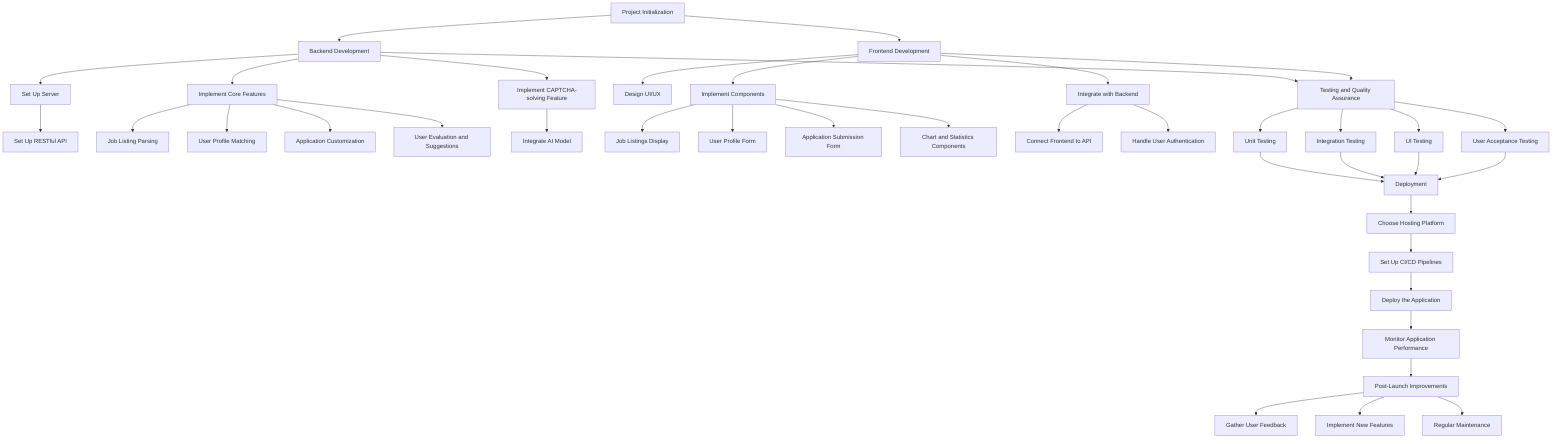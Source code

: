 flowchart TD
    A[Project Initialization] --> B[Backend Development]
    A --> C[Frontend Development]
    
    B --> D[Set Up Server]
    B --> E[Implement Core Features]
    B --> F[Implement CAPTCHA-solving Feature]
    C --> G[Design UI/UX]
    C --> H[Implement Components]
    C --> I[Integrate with Backend]
    D --> J[Set Up RESTful API]
    E --> K[Job Listing Parsing]
    E --> L[User Profile Matching]
    E --> M[Application Customization]
    E --> N[User Evaluation and Suggestions]
    F --> O[Integrate AI Model]
    H --> P[Job Listings Display]
    H --> Q[User Profile Form]
    H --> R[Application Submission Form]
    H --> S[Chart and Statistics Components]
    I --> T[Connect Frontend to API]
    I --> U[Handle User Authentication]
    B --> V[Testing and Quality Assurance]
    C --> V
    V --> W[Unit Testing]
    V --> X[Integration Testing]
    V --> Y[UI Testing]
    V --> Z[User Acceptance Testing]
    W --> AA[Deployment]
    X --> AA
    Y --> AA
    Z --> AA
    AA --> AB[Choose Hosting Platform]
    AB --> AC[Set Up CI/CD Pipelines]
    AC --> AD[Deploy the Application]
    AD --> AE[Monitor Application Performance]
    AE --> AF[Post-Launch Improvements]
    AF --> AG[Gather User Feedback]
    AF --> AH[Implement New Features]
    AF --> AI[Regular Maintenance]